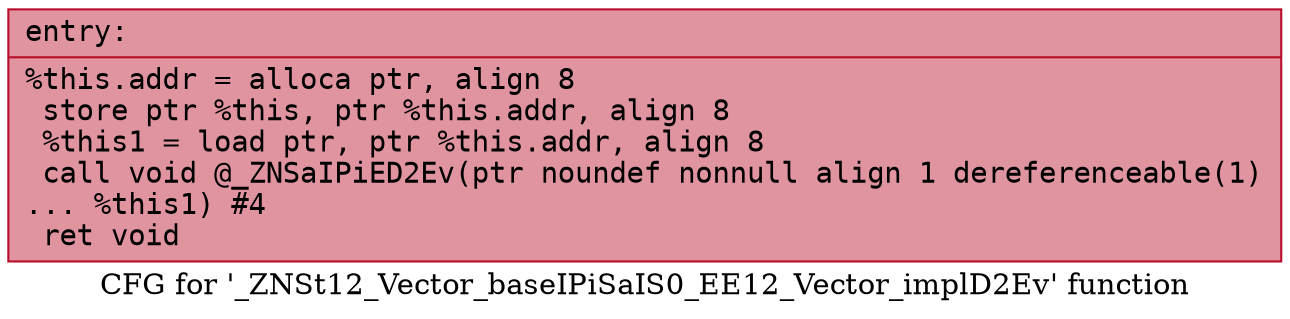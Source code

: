 digraph "CFG for '_ZNSt12_Vector_baseIPiSaIS0_EE12_Vector_implD2Ev' function" {
	label="CFG for '_ZNSt12_Vector_baseIPiSaIS0_EE12_Vector_implD2Ev' function";

	Node0x56285ac86c70 [shape=record,color="#b70d28ff", style=filled, fillcolor="#b70d2870" fontname="Courier",label="{entry:\l|  %this.addr = alloca ptr, align 8\l  store ptr %this, ptr %this.addr, align 8\l  %this1 = load ptr, ptr %this.addr, align 8\l  call void @_ZNSaIPiED2Ev(ptr noundef nonnull align 1 dereferenceable(1)\l... %this1) #4\l  ret void\l}"];
}

